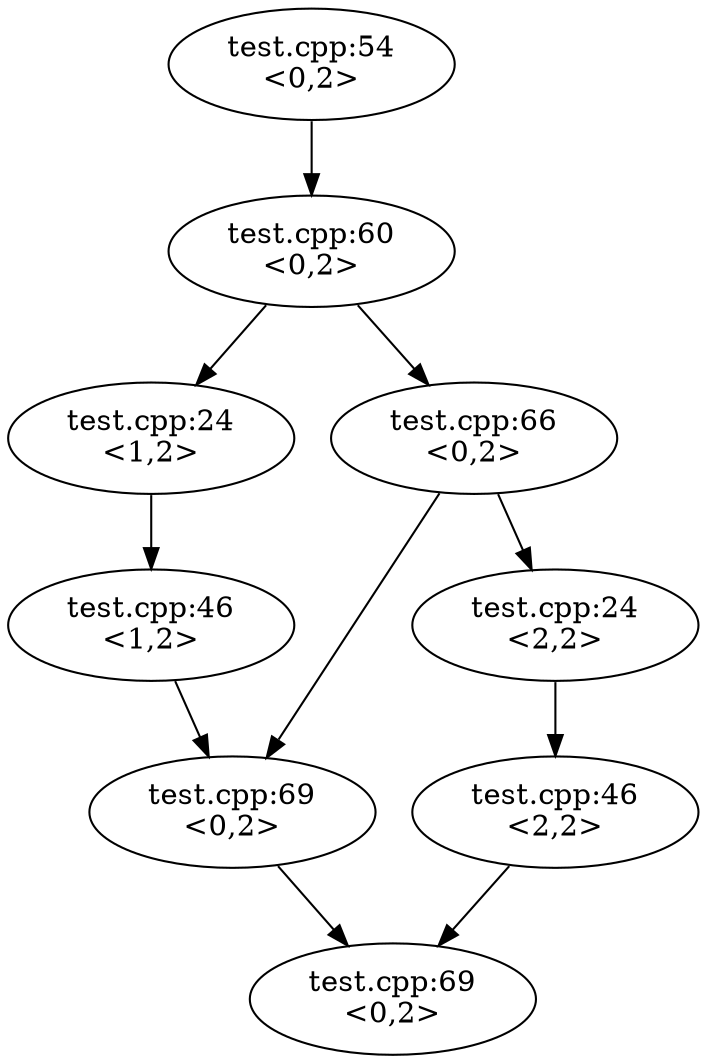 digraph G {
  n1 -> n2;
  n2 -> n3;
  n2 -> n4;
  n4 -> n5;
  n3 -> n6;
  n4 -> n7;
  n6 -> n7;
  n5 -> n8;
  n7 -> n9;
  n8 -> n9;
  n1 [label="test.cpp:54\n<0,2>"];
  n2 [label="test.cpp:60\n<0,2>"];
  n3 [label="test.cpp:24\n<1,2>"];
  n4 [label="test.cpp:66\n<0,2>"];
  n5 [label="test.cpp:24\n<2,2>"];
  n6 [label="test.cpp:46\n<1,2>"];
  n7 [label="test.cpp:69\n<0,2>"];
  n8 [label="test.cpp:46\n<2,2>"];
  n9 [label="test.cpp:69\n<0,2>"];
}
